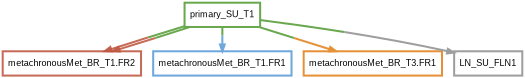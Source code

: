 digraph  {
dpi=600;size=3.5;
primary_SU_T1 [color="#6aa84f", fillcolor=white, fontname=Arial, penwidth="3.0", shape=box];
"metachronousMet_BR_T1.FR2" [color="#be5742e1", fillcolor=white, fontname=Arial, penwidth="3.0", shape=box];
"metachronousMet_BR_T1.FR1" [color="#6fa8dc", fillcolor=white, fontname=Arial, penwidth="3.0", shape=box];
"metachronousMet_BR_T3.FR1" [color="#e69138", fillcolor=white, fontname=Arial, penwidth="3.0", shape=box];
LN_SU_FLN1 [color="#9e9e9e", fillcolor=white, fontname=Arial, penwidth="3.0", shape=box];
primary_SU_T1 -> "metachronousMet_BR_T1.FR2"  [color="#6aa84f;0.5:#be5742e1", key=0, penwidth=3];
primary_SU_T1 -> "metachronousMet_BR_T1.FR2"  [color="#6aa84f;0.5:#be5742e1", key=1, penwidth=3];
primary_SU_T1 -> "metachronousMet_BR_T1.FR1"  [color="#6aa84f;0.5:#6fa8dc", key=0, penwidth=3];
primary_SU_T1 -> "metachronousMet_BR_T3.FR1"  [color="#6aa84f;0.5:#e69138", key=0, penwidth=3];
primary_SU_T1 -> LN_SU_FLN1  [color="#6aa84f;0.5:#9e9e9e", key=0, penwidth=3];
}
